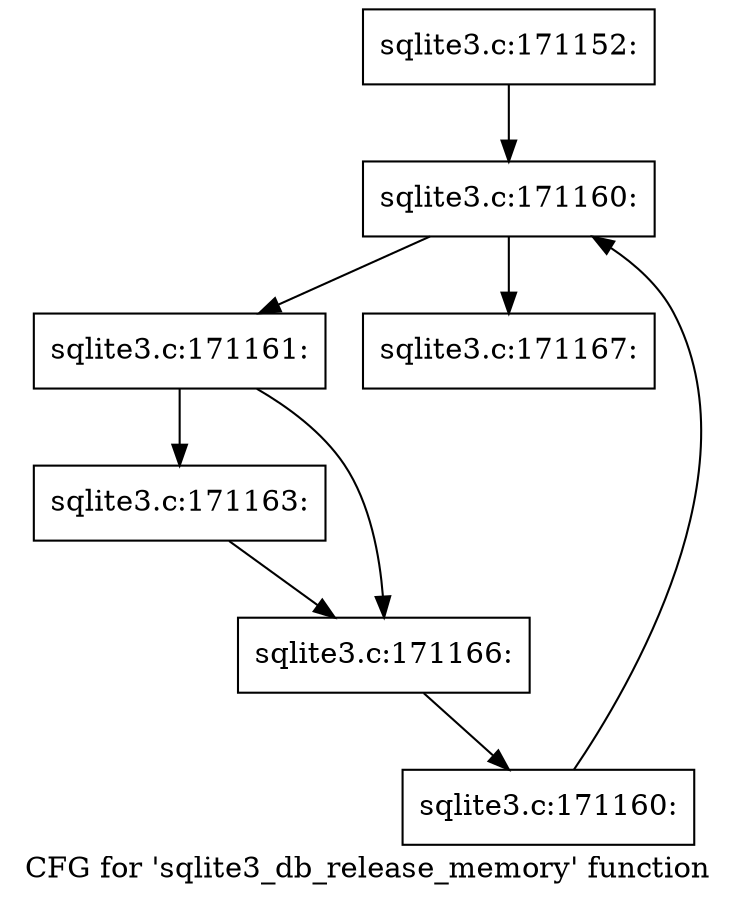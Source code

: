 digraph "CFG for 'sqlite3_db_release_memory' function" {
	label="CFG for 'sqlite3_db_release_memory' function";

	Node0x55c0f5b43890 [shape=record,label="{sqlite3.c:171152:}"];
	Node0x55c0f5b43890 -> Node0x55c0f5b44f00;
	Node0x55c0f5b44f00 [shape=record,label="{sqlite3.c:171160:}"];
	Node0x55c0f5b44f00 -> Node0x55c0f5b45120;
	Node0x55c0f5b44f00 -> Node0x55c0f5b44de0;
	Node0x55c0f5b45120 [shape=record,label="{sqlite3.c:171161:}"];
	Node0x55c0f5b45120 -> Node0x55c0f5b45fa0;
	Node0x55c0f5b45120 -> Node0x55c0f5b45ff0;
	Node0x55c0f5b45fa0 [shape=record,label="{sqlite3.c:171163:}"];
	Node0x55c0f5b45fa0 -> Node0x55c0f5b45ff0;
	Node0x55c0f5b45ff0 [shape=record,label="{sqlite3.c:171166:}"];
	Node0x55c0f5b45ff0 -> Node0x55c0f5b45090;
	Node0x55c0f5b45090 [shape=record,label="{sqlite3.c:171160:}"];
	Node0x55c0f5b45090 -> Node0x55c0f5b44f00;
	Node0x55c0f5b44de0 [shape=record,label="{sqlite3.c:171167:}"];
}
